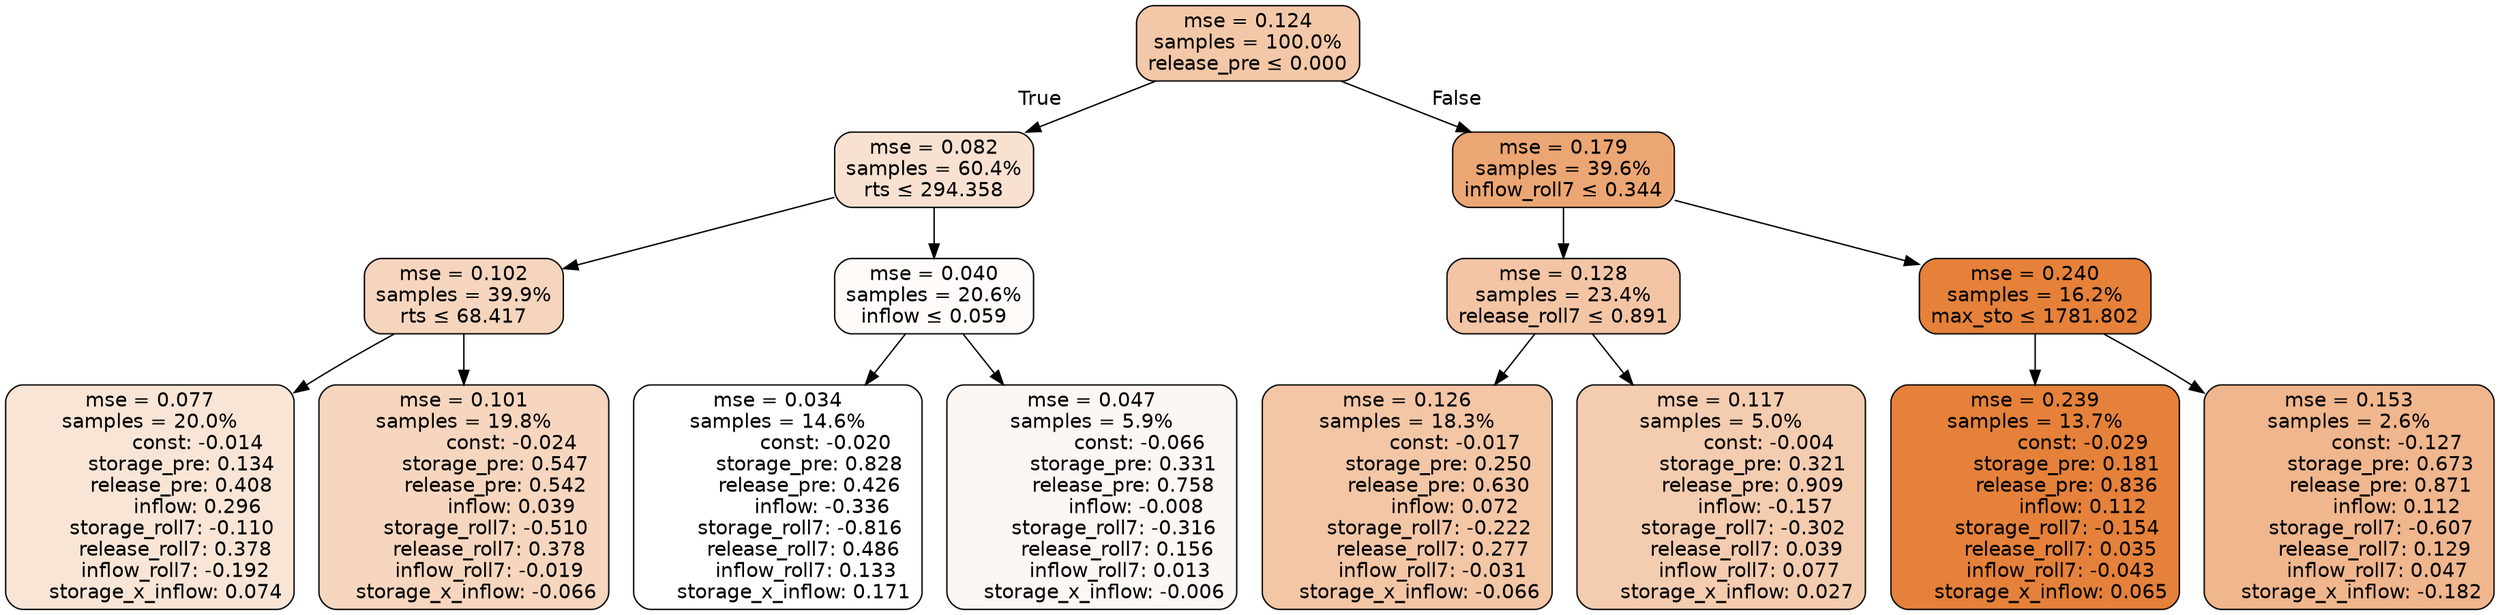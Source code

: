 digraph tree {
bgcolor="transparent"
node [shape=rectangle, style="filled, rounded", color="black", fontname=helvetica] ;
edge [fontname=helvetica] ;
	"0" [label="mse = 0.124
samples = 100.0%
release_pre &le; 0.000", fillcolor="#f3c8a8"]
	"1" [label="mse = 0.082
samples = 60.4%
rts &le; 294.358", fillcolor="#f8e1d1"]
	"2" [label="mse = 0.102
samples = 39.9%
rts &le; 68.417", fillcolor="#f6d5be"]
	"3" [label="mse = 0.077
samples = 20.0%
               const: -0.014
          storage_pre: 0.134
          release_pre: 0.408
               inflow: 0.296
       storage_roll7: -0.110
        release_roll7: 0.378
        inflow_roll7: -0.192
     storage_x_inflow: 0.074", fillcolor="#f9e5d6"]
	"4" [label="mse = 0.101
samples = 19.8%
               const: -0.024
          storage_pre: 0.547
          release_pre: 0.542
               inflow: 0.039
       storage_roll7: -0.510
        release_roll7: 0.378
        inflow_roll7: -0.019
    storage_x_inflow: -0.066", fillcolor="#f6d6be"]
	"5" [label="mse = 0.040
samples = 20.6%
inflow &le; 0.059", fillcolor="#fefbf9"]
	"6" [label="mse = 0.034
samples = 14.6%
               const: -0.020
          storage_pre: 0.828
          release_pre: 0.426
              inflow: -0.336
       storage_roll7: -0.816
        release_roll7: 0.486
         inflow_roll7: 0.133
     storage_x_inflow: 0.171", fillcolor="#ffffff"]
	"7" [label="mse = 0.047
samples = 5.9%
               const: -0.066
          storage_pre: 0.331
          release_pre: 0.758
              inflow: -0.008
       storage_roll7: -0.316
        release_roll7: 0.156
         inflow_roll7: 0.013
    storage_x_inflow: -0.006", fillcolor="#fdf7f3"]
	"8" [label="mse = 0.179
samples = 39.6%
inflow_roll7 &le; 0.344", fillcolor="#eca673"]
	"9" [label="mse = 0.128
samples = 23.4%
release_roll7 &le; 0.891", fillcolor="#f3c5a5"]
	"10" [label="mse = 0.126
samples = 18.3%
               const: -0.017
          storage_pre: 0.250
          release_pre: 0.630
               inflow: 0.072
       storage_roll7: -0.222
        release_roll7: 0.277
        inflow_roll7: -0.031
    storage_x_inflow: -0.066", fillcolor="#f3c6a6"]
	"11" [label="mse = 0.117
samples = 5.0%
               const: -0.004
          storage_pre: 0.321
          release_pre: 0.909
              inflow: -0.157
       storage_roll7: -0.302
        release_roll7: 0.039
         inflow_roll7: 0.077
     storage_x_inflow: 0.027", fillcolor="#f4ccaf"]
	"12" [label="mse = 0.240
samples = 16.2%
max_sto &le; 1781.802", fillcolor="#e58139"]
	"13" [label="mse = 0.239
samples = 13.7%
               const: -0.029
          storage_pre: 0.181
          release_pre: 0.836
               inflow: 0.112
       storage_roll7: -0.154
        release_roll7: 0.035
        inflow_roll7: -0.043
     storage_x_inflow: 0.065", fillcolor="#e5813a"]
	"14" [label="mse = 0.153
samples = 2.6%
               const: -0.127
          storage_pre: 0.673
          release_pre: 0.871
               inflow: 0.112
       storage_roll7: -0.607
        release_roll7: 0.129
         inflow_roll7: 0.047
    storage_x_inflow: -0.182", fillcolor="#f0b68d"]

	"0" -> "1" [labeldistance=2.5, labelangle=45, headlabel="True"]
	"1" -> "2"
	"2" -> "3"
	"2" -> "4"
	"1" -> "5"
	"5" -> "6"
	"5" -> "7"
	"0" -> "8" [labeldistance=2.5, labelangle=-45, headlabel="False"]
	"8" -> "9"
	"9" -> "10"
	"9" -> "11"
	"8" -> "12"
	"12" -> "13"
	"12" -> "14"
}
